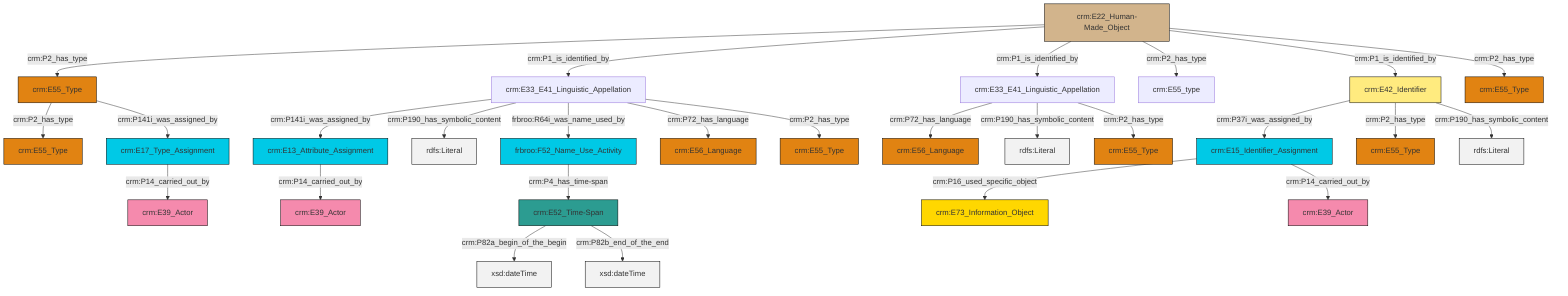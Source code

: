 graph TD
classDef Literal fill:#f2f2f2,stroke:#000000;
classDef CRM_Entity fill:#FFFFFF,stroke:#000000;
classDef Temporal_Entity fill:#00C9E6, stroke:#000000;
classDef Type fill:#E18312, stroke:#000000;
classDef Time-Span fill:#2C9C91, stroke:#000000;
classDef Appellation fill:#FFEB7F, stroke:#000000;
classDef Place fill:#008836, stroke:#000000;
classDef Persistent_Item fill:#B266B2, stroke:#000000;
classDef Conceptual_Object fill:#FFD700, stroke:#000000;
classDef Physical_Thing fill:#D2B48C, stroke:#000000;
classDef Actor fill:#f58aad, stroke:#000000;
classDef PC_Classes fill:#4ce600, stroke:#000000;
classDef Multi fill:#cccccc,stroke:#000000;

2["crm:E55_Type"]:::Type -->|crm:P2_has_type| 3["crm:E55_Type"]:::Type
4["crm:E33_E41_Linguistic_Appellation"]:::Default -->|crm:P72_has_language| 5["crm:E56_Language"]:::Type
6["crm:E33_E41_Linguistic_Appellation"]:::Default -->|crm:P141i_was_assigned_by| 7["crm:E13_Attribute_Assignment"]:::Temporal_Entity
8["crm:E22_Human-Made_Object"]:::Physical_Thing -->|crm:P2_has_type| 2["crm:E55_Type"]:::Type
11["crm:E52_Time-Span"]:::Time-Span -->|crm:P82a_begin_of_the_begin| 12[xsd:dateTime]:::Literal
6["crm:E33_E41_Linguistic_Appellation"]:::Default -->|crm:P190_has_symbolic_content| 20[rdfs:Literal]:::Literal
11["crm:E52_Time-Span"]:::Time-Span -->|crm:P82b_end_of_the_end| 21[xsd:dateTime]:::Literal
22["crm:E42_Identifier"]:::Appellation -->|crm:P37i_was_assigned_by| 23["crm:E15_Identifier_Assignment"]:::Temporal_Entity
25["crm:E17_Type_Assignment"]:::Temporal_Entity -->|crm:P14_carried_out_by| 26["crm:E39_Actor"]:::Actor
4["crm:E33_E41_Linguistic_Appellation"]:::Default -->|crm:P190_has_symbolic_content| 27[rdfs:Literal]:::Literal
8["crm:E22_Human-Made_Object"]:::Physical_Thing -->|crm:P1_is_identified_by| 6["crm:E33_E41_Linguistic_Appellation"]:::Default
22["crm:E42_Identifier"]:::Appellation -->|crm:P2_has_type| 9["crm:E55_Type"]:::Type
4["crm:E33_E41_Linguistic_Appellation"]:::Default -->|crm:P2_has_type| 0["crm:E55_Type"]:::Type
6["crm:E33_E41_Linguistic_Appellation"]:::Default -->|frbroo:R64i_was_name_used_by| 29["frbroo:F52_Name_Use_Activity"]:::Temporal_Entity
8["crm:E22_Human-Made_Object"]:::Physical_Thing -->|crm:P1_is_identified_by| 4["crm:E33_E41_Linguistic_Appellation"]:::Default
23["crm:E15_Identifier_Assignment"]:::Temporal_Entity -->|crm:P16_used_specific_object| 15["crm:E73_Information_Object"]:::Conceptual_Object
8["crm:E22_Human-Made_Object"]:::Physical_Thing -->|crm:P2_has_type| 39["crm:E55_type"]:::Default
2["crm:E55_Type"]:::Type -->|crm:P141i_was_assigned_by| 25["crm:E17_Type_Assignment"]:::Temporal_Entity
7["crm:E13_Attribute_Assignment"]:::Temporal_Entity -->|crm:P14_carried_out_by| 36["crm:E39_Actor"]:::Actor
29["frbroo:F52_Name_Use_Activity"]:::Temporal_Entity -->|crm:P4_has_time-span| 11["crm:E52_Time-Span"]:::Time-Span
23["crm:E15_Identifier_Assignment"]:::Temporal_Entity -->|crm:P14_carried_out_by| 41["crm:E39_Actor"]:::Actor
8["crm:E22_Human-Made_Object"]:::Physical_Thing -->|crm:P1_is_identified_by| 22["crm:E42_Identifier"]:::Appellation
22["crm:E42_Identifier"]:::Appellation -->|crm:P190_has_symbolic_content| 49[rdfs:Literal]:::Literal
6["crm:E33_E41_Linguistic_Appellation"]:::Default -->|crm:P72_has_language| 32["crm:E56_Language"]:::Type
6["crm:E33_E41_Linguistic_Appellation"]:::Default -->|crm:P2_has_type| 44["crm:E55_Type"]:::Type
8["crm:E22_Human-Made_Object"]:::Physical_Thing -->|crm:P2_has_type| 13["crm:E55_Type"]:::Type